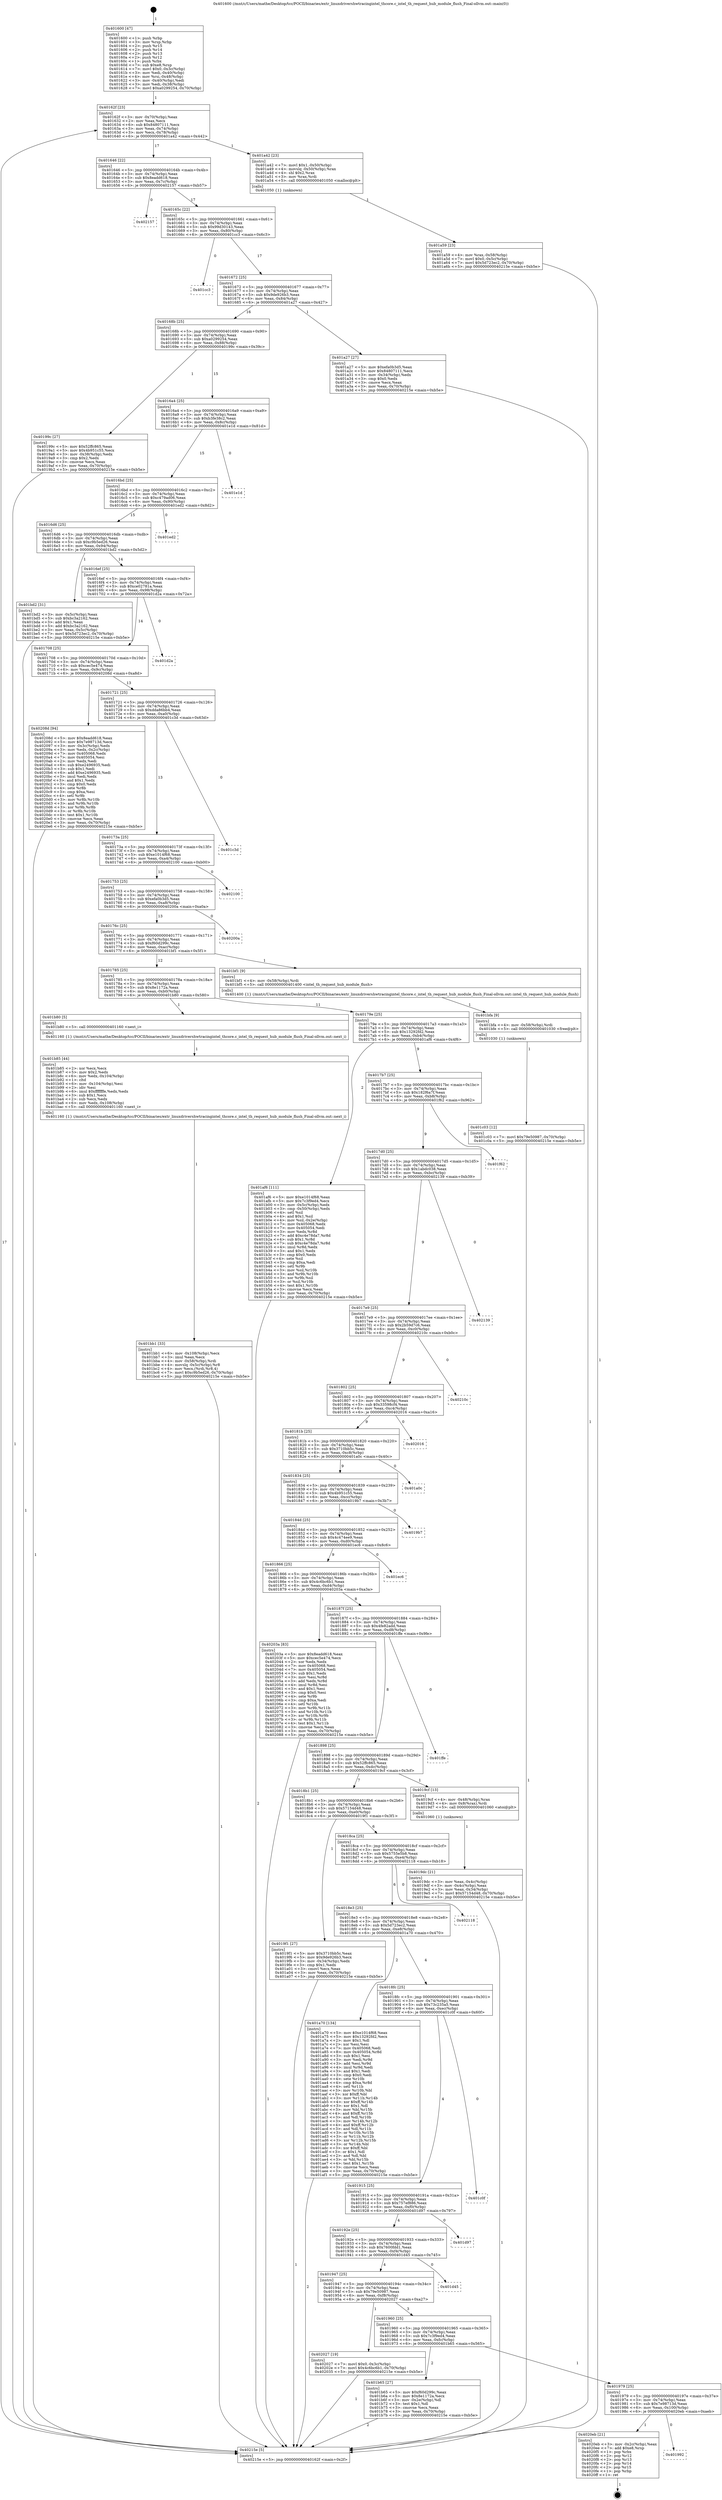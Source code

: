 digraph "0x401600" {
  label = "0x401600 (/mnt/c/Users/mathe/Desktop/tcc/POCII/binaries/extr_linuxdrivershwtracingintel_thcore.c_intel_th_request_hub_module_flush_Final-ollvm.out::main(0))"
  labelloc = "t"
  node[shape=record]

  Entry [label="",width=0.3,height=0.3,shape=circle,fillcolor=black,style=filled]
  "0x40162f" [label="{
     0x40162f [23]\l
     | [instrs]\l
     &nbsp;&nbsp;0x40162f \<+3\>: mov -0x70(%rbp),%eax\l
     &nbsp;&nbsp;0x401632 \<+2\>: mov %eax,%ecx\l
     &nbsp;&nbsp;0x401634 \<+6\>: sub $0x84807111,%ecx\l
     &nbsp;&nbsp;0x40163a \<+3\>: mov %eax,-0x74(%rbp)\l
     &nbsp;&nbsp;0x40163d \<+3\>: mov %ecx,-0x78(%rbp)\l
     &nbsp;&nbsp;0x401640 \<+6\>: je 0000000000401a42 \<main+0x442\>\l
  }"]
  "0x401a42" [label="{
     0x401a42 [23]\l
     | [instrs]\l
     &nbsp;&nbsp;0x401a42 \<+7\>: movl $0x1,-0x50(%rbp)\l
     &nbsp;&nbsp;0x401a49 \<+4\>: movslq -0x50(%rbp),%rax\l
     &nbsp;&nbsp;0x401a4d \<+4\>: shl $0x2,%rax\l
     &nbsp;&nbsp;0x401a51 \<+3\>: mov %rax,%rdi\l
     &nbsp;&nbsp;0x401a54 \<+5\>: call 0000000000401050 \<malloc@plt\>\l
     | [calls]\l
     &nbsp;&nbsp;0x401050 \{1\} (unknown)\l
  }"]
  "0x401646" [label="{
     0x401646 [22]\l
     | [instrs]\l
     &nbsp;&nbsp;0x401646 \<+5\>: jmp 000000000040164b \<main+0x4b\>\l
     &nbsp;&nbsp;0x40164b \<+3\>: mov -0x74(%rbp),%eax\l
     &nbsp;&nbsp;0x40164e \<+5\>: sub $0x8eadd618,%eax\l
     &nbsp;&nbsp;0x401653 \<+3\>: mov %eax,-0x7c(%rbp)\l
     &nbsp;&nbsp;0x401656 \<+6\>: je 0000000000402157 \<main+0xb57\>\l
  }"]
  Exit [label="",width=0.3,height=0.3,shape=circle,fillcolor=black,style=filled,peripheries=2]
  "0x402157" [label="{
     0x402157\l
  }", style=dashed]
  "0x40165c" [label="{
     0x40165c [22]\l
     | [instrs]\l
     &nbsp;&nbsp;0x40165c \<+5\>: jmp 0000000000401661 \<main+0x61\>\l
     &nbsp;&nbsp;0x401661 \<+3\>: mov -0x74(%rbp),%eax\l
     &nbsp;&nbsp;0x401664 \<+5\>: sub $0x99d30143,%eax\l
     &nbsp;&nbsp;0x401669 \<+3\>: mov %eax,-0x80(%rbp)\l
     &nbsp;&nbsp;0x40166c \<+6\>: je 0000000000401cc3 \<main+0x6c3\>\l
  }"]
  "0x401992" [label="{
     0x401992\l
  }", style=dashed]
  "0x401cc3" [label="{
     0x401cc3\l
  }", style=dashed]
  "0x401672" [label="{
     0x401672 [25]\l
     | [instrs]\l
     &nbsp;&nbsp;0x401672 \<+5\>: jmp 0000000000401677 \<main+0x77\>\l
     &nbsp;&nbsp;0x401677 \<+3\>: mov -0x74(%rbp),%eax\l
     &nbsp;&nbsp;0x40167a \<+5\>: sub $0x9de926b3,%eax\l
     &nbsp;&nbsp;0x40167f \<+6\>: mov %eax,-0x84(%rbp)\l
     &nbsp;&nbsp;0x401685 \<+6\>: je 0000000000401a27 \<main+0x427\>\l
  }"]
  "0x4020eb" [label="{
     0x4020eb [21]\l
     | [instrs]\l
     &nbsp;&nbsp;0x4020eb \<+3\>: mov -0x2c(%rbp),%eax\l
     &nbsp;&nbsp;0x4020ee \<+7\>: add $0xe8,%rsp\l
     &nbsp;&nbsp;0x4020f5 \<+1\>: pop %rbx\l
     &nbsp;&nbsp;0x4020f6 \<+2\>: pop %r12\l
     &nbsp;&nbsp;0x4020f8 \<+2\>: pop %r13\l
     &nbsp;&nbsp;0x4020fa \<+2\>: pop %r14\l
     &nbsp;&nbsp;0x4020fc \<+2\>: pop %r15\l
     &nbsp;&nbsp;0x4020fe \<+1\>: pop %rbp\l
     &nbsp;&nbsp;0x4020ff \<+1\>: ret\l
  }"]
  "0x401a27" [label="{
     0x401a27 [27]\l
     | [instrs]\l
     &nbsp;&nbsp;0x401a27 \<+5\>: mov $0xefa0b3d5,%eax\l
     &nbsp;&nbsp;0x401a2c \<+5\>: mov $0x84807111,%ecx\l
     &nbsp;&nbsp;0x401a31 \<+3\>: mov -0x34(%rbp),%edx\l
     &nbsp;&nbsp;0x401a34 \<+3\>: cmp $0x0,%edx\l
     &nbsp;&nbsp;0x401a37 \<+3\>: cmove %ecx,%eax\l
     &nbsp;&nbsp;0x401a3a \<+3\>: mov %eax,-0x70(%rbp)\l
     &nbsp;&nbsp;0x401a3d \<+5\>: jmp 000000000040215e \<main+0xb5e\>\l
  }"]
  "0x40168b" [label="{
     0x40168b [25]\l
     | [instrs]\l
     &nbsp;&nbsp;0x40168b \<+5\>: jmp 0000000000401690 \<main+0x90\>\l
     &nbsp;&nbsp;0x401690 \<+3\>: mov -0x74(%rbp),%eax\l
     &nbsp;&nbsp;0x401693 \<+5\>: sub $0xa0299254,%eax\l
     &nbsp;&nbsp;0x401698 \<+6\>: mov %eax,-0x88(%rbp)\l
     &nbsp;&nbsp;0x40169e \<+6\>: je 000000000040199c \<main+0x39c\>\l
  }"]
  "0x401c03" [label="{
     0x401c03 [12]\l
     | [instrs]\l
     &nbsp;&nbsp;0x401c03 \<+7\>: movl $0x79e50987,-0x70(%rbp)\l
     &nbsp;&nbsp;0x401c0a \<+5\>: jmp 000000000040215e \<main+0xb5e\>\l
  }"]
  "0x40199c" [label="{
     0x40199c [27]\l
     | [instrs]\l
     &nbsp;&nbsp;0x40199c \<+5\>: mov $0x52ffc865,%eax\l
     &nbsp;&nbsp;0x4019a1 \<+5\>: mov $0x4b951c55,%ecx\l
     &nbsp;&nbsp;0x4019a6 \<+3\>: mov -0x38(%rbp),%edx\l
     &nbsp;&nbsp;0x4019a9 \<+3\>: cmp $0x2,%edx\l
     &nbsp;&nbsp;0x4019ac \<+3\>: cmovne %ecx,%eax\l
     &nbsp;&nbsp;0x4019af \<+3\>: mov %eax,-0x70(%rbp)\l
     &nbsp;&nbsp;0x4019b2 \<+5\>: jmp 000000000040215e \<main+0xb5e\>\l
  }"]
  "0x4016a4" [label="{
     0x4016a4 [25]\l
     | [instrs]\l
     &nbsp;&nbsp;0x4016a4 \<+5\>: jmp 00000000004016a9 \<main+0xa9\>\l
     &nbsp;&nbsp;0x4016a9 \<+3\>: mov -0x74(%rbp),%eax\l
     &nbsp;&nbsp;0x4016ac \<+5\>: sub $0xb3fe38c2,%eax\l
     &nbsp;&nbsp;0x4016b1 \<+6\>: mov %eax,-0x8c(%rbp)\l
     &nbsp;&nbsp;0x4016b7 \<+6\>: je 0000000000401e1d \<main+0x81d\>\l
  }"]
  "0x40215e" [label="{
     0x40215e [5]\l
     | [instrs]\l
     &nbsp;&nbsp;0x40215e \<+5\>: jmp 000000000040162f \<main+0x2f\>\l
  }"]
  "0x401600" [label="{
     0x401600 [47]\l
     | [instrs]\l
     &nbsp;&nbsp;0x401600 \<+1\>: push %rbp\l
     &nbsp;&nbsp;0x401601 \<+3\>: mov %rsp,%rbp\l
     &nbsp;&nbsp;0x401604 \<+2\>: push %r15\l
     &nbsp;&nbsp;0x401606 \<+2\>: push %r14\l
     &nbsp;&nbsp;0x401608 \<+2\>: push %r13\l
     &nbsp;&nbsp;0x40160a \<+2\>: push %r12\l
     &nbsp;&nbsp;0x40160c \<+1\>: push %rbx\l
     &nbsp;&nbsp;0x40160d \<+7\>: sub $0xe8,%rsp\l
     &nbsp;&nbsp;0x401614 \<+7\>: movl $0x0,-0x3c(%rbp)\l
     &nbsp;&nbsp;0x40161b \<+3\>: mov %edi,-0x40(%rbp)\l
     &nbsp;&nbsp;0x40161e \<+4\>: mov %rsi,-0x48(%rbp)\l
     &nbsp;&nbsp;0x401622 \<+3\>: mov -0x40(%rbp),%edi\l
     &nbsp;&nbsp;0x401625 \<+3\>: mov %edi,-0x38(%rbp)\l
     &nbsp;&nbsp;0x401628 \<+7\>: movl $0xa0299254,-0x70(%rbp)\l
  }"]
  "0x401bfa" [label="{
     0x401bfa [9]\l
     | [instrs]\l
     &nbsp;&nbsp;0x401bfa \<+4\>: mov -0x58(%rbp),%rdi\l
     &nbsp;&nbsp;0x401bfe \<+5\>: call 0000000000401030 \<free@plt\>\l
     | [calls]\l
     &nbsp;&nbsp;0x401030 \{1\} (unknown)\l
  }"]
  "0x401e1d" [label="{
     0x401e1d\l
  }", style=dashed]
  "0x4016bd" [label="{
     0x4016bd [25]\l
     | [instrs]\l
     &nbsp;&nbsp;0x4016bd \<+5\>: jmp 00000000004016c2 \<main+0xc2\>\l
     &nbsp;&nbsp;0x4016c2 \<+3\>: mov -0x74(%rbp),%eax\l
     &nbsp;&nbsp;0x4016c5 \<+5\>: sub $0xc479ad06,%eax\l
     &nbsp;&nbsp;0x4016ca \<+6\>: mov %eax,-0x90(%rbp)\l
     &nbsp;&nbsp;0x4016d0 \<+6\>: je 0000000000401ed2 \<main+0x8d2\>\l
  }"]
  "0x401bb1" [label="{
     0x401bb1 [33]\l
     | [instrs]\l
     &nbsp;&nbsp;0x401bb1 \<+6\>: mov -0x108(%rbp),%ecx\l
     &nbsp;&nbsp;0x401bb7 \<+3\>: imul %eax,%ecx\l
     &nbsp;&nbsp;0x401bba \<+4\>: mov -0x58(%rbp),%rdi\l
     &nbsp;&nbsp;0x401bbe \<+4\>: movslq -0x5c(%rbp),%r8\l
     &nbsp;&nbsp;0x401bc2 \<+4\>: mov %ecx,(%rdi,%r8,4)\l
     &nbsp;&nbsp;0x401bc6 \<+7\>: movl $0xc9b5ed26,-0x70(%rbp)\l
     &nbsp;&nbsp;0x401bcd \<+5\>: jmp 000000000040215e \<main+0xb5e\>\l
  }"]
  "0x401ed2" [label="{
     0x401ed2\l
  }", style=dashed]
  "0x4016d6" [label="{
     0x4016d6 [25]\l
     | [instrs]\l
     &nbsp;&nbsp;0x4016d6 \<+5\>: jmp 00000000004016db \<main+0xdb\>\l
     &nbsp;&nbsp;0x4016db \<+3\>: mov -0x74(%rbp),%eax\l
     &nbsp;&nbsp;0x4016de \<+5\>: sub $0xc9b5ed26,%eax\l
     &nbsp;&nbsp;0x4016e3 \<+6\>: mov %eax,-0x94(%rbp)\l
     &nbsp;&nbsp;0x4016e9 \<+6\>: je 0000000000401bd2 \<main+0x5d2\>\l
  }"]
  "0x401b85" [label="{
     0x401b85 [44]\l
     | [instrs]\l
     &nbsp;&nbsp;0x401b85 \<+2\>: xor %ecx,%ecx\l
     &nbsp;&nbsp;0x401b87 \<+5\>: mov $0x2,%edx\l
     &nbsp;&nbsp;0x401b8c \<+6\>: mov %edx,-0x104(%rbp)\l
     &nbsp;&nbsp;0x401b92 \<+1\>: cltd\l
     &nbsp;&nbsp;0x401b93 \<+6\>: mov -0x104(%rbp),%esi\l
     &nbsp;&nbsp;0x401b99 \<+2\>: idiv %esi\l
     &nbsp;&nbsp;0x401b9b \<+6\>: imul $0xfffffffe,%edx,%edx\l
     &nbsp;&nbsp;0x401ba1 \<+3\>: sub $0x1,%ecx\l
     &nbsp;&nbsp;0x401ba4 \<+2\>: sub %ecx,%edx\l
     &nbsp;&nbsp;0x401ba6 \<+6\>: mov %edx,-0x108(%rbp)\l
     &nbsp;&nbsp;0x401bac \<+5\>: call 0000000000401160 \<next_i\>\l
     | [calls]\l
     &nbsp;&nbsp;0x401160 \{1\} (/mnt/c/Users/mathe/Desktop/tcc/POCII/binaries/extr_linuxdrivershwtracingintel_thcore.c_intel_th_request_hub_module_flush_Final-ollvm.out::next_i)\l
  }"]
  "0x401bd2" [label="{
     0x401bd2 [31]\l
     | [instrs]\l
     &nbsp;&nbsp;0x401bd2 \<+3\>: mov -0x5c(%rbp),%eax\l
     &nbsp;&nbsp;0x401bd5 \<+5\>: sub $0xbc3a2162,%eax\l
     &nbsp;&nbsp;0x401bda \<+3\>: add $0x1,%eax\l
     &nbsp;&nbsp;0x401bdd \<+5\>: add $0xbc3a2162,%eax\l
     &nbsp;&nbsp;0x401be2 \<+3\>: mov %eax,-0x5c(%rbp)\l
     &nbsp;&nbsp;0x401be5 \<+7\>: movl $0x5d723ec2,-0x70(%rbp)\l
     &nbsp;&nbsp;0x401bec \<+5\>: jmp 000000000040215e \<main+0xb5e\>\l
  }"]
  "0x4016ef" [label="{
     0x4016ef [25]\l
     | [instrs]\l
     &nbsp;&nbsp;0x4016ef \<+5\>: jmp 00000000004016f4 \<main+0xf4\>\l
     &nbsp;&nbsp;0x4016f4 \<+3\>: mov -0x74(%rbp),%eax\l
     &nbsp;&nbsp;0x4016f7 \<+5\>: sub $0xce02781a,%eax\l
     &nbsp;&nbsp;0x4016fc \<+6\>: mov %eax,-0x98(%rbp)\l
     &nbsp;&nbsp;0x401702 \<+6\>: je 0000000000401d2a \<main+0x72a\>\l
  }"]
  "0x401979" [label="{
     0x401979 [25]\l
     | [instrs]\l
     &nbsp;&nbsp;0x401979 \<+5\>: jmp 000000000040197e \<main+0x37e\>\l
     &nbsp;&nbsp;0x40197e \<+3\>: mov -0x74(%rbp),%eax\l
     &nbsp;&nbsp;0x401981 \<+5\>: sub $0x7e98713d,%eax\l
     &nbsp;&nbsp;0x401986 \<+6\>: mov %eax,-0x100(%rbp)\l
     &nbsp;&nbsp;0x40198c \<+6\>: je 00000000004020eb \<main+0xaeb\>\l
  }"]
  "0x401d2a" [label="{
     0x401d2a\l
  }", style=dashed]
  "0x401708" [label="{
     0x401708 [25]\l
     | [instrs]\l
     &nbsp;&nbsp;0x401708 \<+5\>: jmp 000000000040170d \<main+0x10d\>\l
     &nbsp;&nbsp;0x40170d \<+3\>: mov -0x74(%rbp),%eax\l
     &nbsp;&nbsp;0x401710 \<+5\>: sub $0xcec5e474,%eax\l
     &nbsp;&nbsp;0x401715 \<+6\>: mov %eax,-0x9c(%rbp)\l
     &nbsp;&nbsp;0x40171b \<+6\>: je 000000000040208d \<main+0xa8d\>\l
  }"]
  "0x401b65" [label="{
     0x401b65 [27]\l
     | [instrs]\l
     &nbsp;&nbsp;0x401b65 \<+5\>: mov $0xf60d299c,%eax\l
     &nbsp;&nbsp;0x401b6a \<+5\>: mov $0x8e1172a,%ecx\l
     &nbsp;&nbsp;0x401b6f \<+3\>: mov -0x2e(%rbp),%dl\l
     &nbsp;&nbsp;0x401b72 \<+3\>: test $0x1,%dl\l
     &nbsp;&nbsp;0x401b75 \<+3\>: cmovne %ecx,%eax\l
     &nbsp;&nbsp;0x401b78 \<+3\>: mov %eax,-0x70(%rbp)\l
     &nbsp;&nbsp;0x401b7b \<+5\>: jmp 000000000040215e \<main+0xb5e\>\l
  }"]
  "0x40208d" [label="{
     0x40208d [94]\l
     | [instrs]\l
     &nbsp;&nbsp;0x40208d \<+5\>: mov $0x8eadd618,%eax\l
     &nbsp;&nbsp;0x402092 \<+5\>: mov $0x7e98713d,%ecx\l
     &nbsp;&nbsp;0x402097 \<+3\>: mov -0x3c(%rbp),%edx\l
     &nbsp;&nbsp;0x40209a \<+3\>: mov %edx,-0x2c(%rbp)\l
     &nbsp;&nbsp;0x40209d \<+7\>: mov 0x405068,%edx\l
     &nbsp;&nbsp;0x4020a4 \<+7\>: mov 0x405054,%esi\l
     &nbsp;&nbsp;0x4020ab \<+2\>: mov %edx,%edi\l
     &nbsp;&nbsp;0x4020ad \<+6\>: sub $0xe2496935,%edi\l
     &nbsp;&nbsp;0x4020b3 \<+3\>: sub $0x1,%edi\l
     &nbsp;&nbsp;0x4020b6 \<+6\>: add $0xe2496935,%edi\l
     &nbsp;&nbsp;0x4020bc \<+3\>: imul %edi,%edx\l
     &nbsp;&nbsp;0x4020bf \<+3\>: and $0x1,%edx\l
     &nbsp;&nbsp;0x4020c2 \<+3\>: cmp $0x0,%edx\l
     &nbsp;&nbsp;0x4020c5 \<+4\>: sete %r8b\l
     &nbsp;&nbsp;0x4020c9 \<+3\>: cmp $0xa,%esi\l
     &nbsp;&nbsp;0x4020cc \<+4\>: setl %r9b\l
     &nbsp;&nbsp;0x4020d0 \<+3\>: mov %r8b,%r10b\l
     &nbsp;&nbsp;0x4020d3 \<+3\>: and %r9b,%r10b\l
     &nbsp;&nbsp;0x4020d6 \<+3\>: xor %r9b,%r8b\l
     &nbsp;&nbsp;0x4020d9 \<+3\>: or %r8b,%r10b\l
     &nbsp;&nbsp;0x4020dc \<+4\>: test $0x1,%r10b\l
     &nbsp;&nbsp;0x4020e0 \<+3\>: cmovne %ecx,%eax\l
     &nbsp;&nbsp;0x4020e3 \<+3\>: mov %eax,-0x70(%rbp)\l
     &nbsp;&nbsp;0x4020e6 \<+5\>: jmp 000000000040215e \<main+0xb5e\>\l
  }"]
  "0x401721" [label="{
     0x401721 [25]\l
     | [instrs]\l
     &nbsp;&nbsp;0x401721 \<+5\>: jmp 0000000000401726 \<main+0x126\>\l
     &nbsp;&nbsp;0x401726 \<+3\>: mov -0x74(%rbp),%eax\l
     &nbsp;&nbsp;0x401729 \<+5\>: sub $0xdda86bb4,%eax\l
     &nbsp;&nbsp;0x40172e \<+6\>: mov %eax,-0xa0(%rbp)\l
     &nbsp;&nbsp;0x401734 \<+6\>: je 0000000000401c3d \<main+0x63d\>\l
  }"]
  "0x401960" [label="{
     0x401960 [25]\l
     | [instrs]\l
     &nbsp;&nbsp;0x401960 \<+5\>: jmp 0000000000401965 \<main+0x365\>\l
     &nbsp;&nbsp;0x401965 \<+3\>: mov -0x74(%rbp),%eax\l
     &nbsp;&nbsp;0x401968 \<+5\>: sub $0x7c3f9ed4,%eax\l
     &nbsp;&nbsp;0x40196d \<+6\>: mov %eax,-0xfc(%rbp)\l
     &nbsp;&nbsp;0x401973 \<+6\>: je 0000000000401b65 \<main+0x565\>\l
  }"]
  "0x401c3d" [label="{
     0x401c3d\l
  }", style=dashed]
  "0x40173a" [label="{
     0x40173a [25]\l
     | [instrs]\l
     &nbsp;&nbsp;0x40173a \<+5\>: jmp 000000000040173f \<main+0x13f\>\l
     &nbsp;&nbsp;0x40173f \<+3\>: mov -0x74(%rbp),%eax\l
     &nbsp;&nbsp;0x401742 \<+5\>: sub $0xe1014f68,%eax\l
     &nbsp;&nbsp;0x401747 \<+6\>: mov %eax,-0xa4(%rbp)\l
     &nbsp;&nbsp;0x40174d \<+6\>: je 0000000000402100 \<main+0xb00\>\l
  }"]
  "0x402027" [label="{
     0x402027 [19]\l
     | [instrs]\l
     &nbsp;&nbsp;0x402027 \<+7\>: movl $0x0,-0x3c(%rbp)\l
     &nbsp;&nbsp;0x40202e \<+7\>: movl $0x4c6bc6b1,-0x70(%rbp)\l
     &nbsp;&nbsp;0x402035 \<+5\>: jmp 000000000040215e \<main+0xb5e\>\l
  }"]
  "0x402100" [label="{
     0x402100\l
  }", style=dashed]
  "0x401753" [label="{
     0x401753 [25]\l
     | [instrs]\l
     &nbsp;&nbsp;0x401753 \<+5\>: jmp 0000000000401758 \<main+0x158\>\l
     &nbsp;&nbsp;0x401758 \<+3\>: mov -0x74(%rbp),%eax\l
     &nbsp;&nbsp;0x40175b \<+5\>: sub $0xefa0b3d5,%eax\l
     &nbsp;&nbsp;0x401760 \<+6\>: mov %eax,-0xa8(%rbp)\l
     &nbsp;&nbsp;0x401766 \<+6\>: je 000000000040200a \<main+0xa0a\>\l
  }"]
  "0x401947" [label="{
     0x401947 [25]\l
     | [instrs]\l
     &nbsp;&nbsp;0x401947 \<+5\>: jmp 000000000040194c \<main+0x34c\>\l
     &nbsp;&nbsp;0x40194c \<+3\>: mov -0x74(%rbp),%eax\l
     &nbsp;&nbsp;0x40194f \<+5\>: sub $0x79e50987,%eax\l
     &nbsp;&nbsp;0x401954 \<+6\>: mov %eax,-0xf8(%rbp)\l
     &nbsp;&nbsp;0x40195a \<+6\>: je 0000000000402027 \<main+0xa27\>\l
  }"]
  "0x40200a" [label="{
     0x40200a\l
  }", style=dashed]
  "0x40176c" [label="{
     0x40176c [25]\l
     | [instrs]\l
     &nbsp;&nbsp;0x40176c \<+5\>: jmp 0000000000401771 \<main+0x171\>\l
     &nbsp;&nbsp;0x401771 \<+3\>: mov -0x74(%rbp),%eax\l
     &nbsp;&nbsp;0x401774 \<+5\>: sub $0xf60d299c,%eax\l
     &nbsp;&nbsp;0x401779 \<+6\>: mov %eax,-0xac(%rbp)\l
     &nbsp;&nbsp;0x40177f \<+6\>: je 0000000000401bf1 \<main+0x5f1\>\l
  }"]
  "0x401d45" [label="{
     0x401d45\l
  }", style=dashed]
  "0x401bf1" [label="{
     0x401bf1 [9]\l
     | [instrs]\l
     &nbsp;&nbsp;0x401bf1 \<+4\>: mov -0x58(%rbp),%rdi\l
     &nbsp;&nbsp;0x401bf5 \<+5\>: call 0000000000401400 \<intel_th_request_hub_module_flush\>\l
     | [calls]\l
     &nbsp;&nbsp;0x401400 \{1\} (/mnt/c/Users/mathe/Desktop/tcc/POCII/binaries/extr_linuxdrivershwtracingintel_thcore.c_intel_th_request_hub_module_flush_Final-ollvm.out::intel_th_request_hub_module_flush)\l
  }"]
  "0x401785" [label="{
     0x401785 [25]\l
     | [instrs]\l
     &nbsp;&nbsp;0x401785 \<+5\>: jmp 000000000040178a \<main+0x18a\>\l
     &nbsp;&nbsp;0x40178a \<+3\>: mov -0x74(%rbp),%eax\l
     &nbsp;&nbsp;0x40178d \<+5\>: sub $0x8e1172a,%eax\l
     &nbsp;&nbsp;0x401792 \<+6\>: mov %eax,-0xb0(%rbp)\l
     &nbsp;&nbsp;0x401798 \<+6\>: je 0000000000401b80 \<main+0x580\>\l
  }"]
  "0x40192e" [label="{
     0x40192e [25]\l
     | [instrs]\l
     &nbsp;&nbsp;0x40192e \<+5\>: jmp 0000000000401933 \<main+0x333\>\l
     &nbsp;&nbsp;0x401933 \<+3\>: mov -0x74(%rbp),%eax\l
     &nbsp;&nbsp;0x401936 \<+5\>: sub $0x7600fdd1,%eax\l
     &nbsp;&nbsp;0x40193b \<+6\>: mov %eax,-0xf4(%rbp)\l
     &nbsp;&nbsp;0x401941 \<+6\>: je 0000000000401d45 \<main+0x745\>\l
  }"]
  "0x401b80" [label="{
     0x401b80 [5]\l
     | [instrs]\l
     &nbsp;&nbsp;0x401b80 \<+5\>: call 0000000000401160 \<next_i\>\l
     | [calls]\l
     &nbsp;&nbsp;0x401160 \{1\} (/mnt/c/Users/mathe/Desktop/tcc/POCII/binaries/extr_linuxdrivershwtracingintel_thcore.c_intel_th_request_hub_module_flush_Final-ollvm.out::next_i)\l
  }"]
  "0x40179e" [label="{
     0x40179e [25]\l
     | [instrs]\l
     &nbsp;&nbsp;0x40179e \<+5\>: jmp 00000000004017a3 \<main+0x1a3\>\l
     &nbsp;&nbsp;0x4017a3 \<+3\>: mov -0x74(%rbp),%eax\l
     &nbsp;&nbsp;0x4017a6 \<+5\>: sub $0x13292fd2,%eax\l
     &nbsp;&nbsp;0x4017ab \<+6\>: mov %eax,-0xb4(%rbp)\l
     &nbsp;&nbsp;0x4017b1 \<+6\>: je 0000000000401af6 \<main+0x4f6\>\l
  }"]
  "0x401d97" [label="{
     0x401d97\l
  }", style=dashed]
  "0x401af6" [label="{
     0x401af6 [111]\l
     | [instrs]\l
     &nbsp;&nbsp;0x401af6 \<+5\>: mov $0xe1014f68,%eax\l
     &nbsp;&nbsp;0x401afb \<+5\>: mov $0x7c3f9ed4,%ecx\l
     &nbsp;&nbsp;0x401b00 \<+3\>: mov -0x5c(%rbp),%edx\l
     &nbsp;&nbsp;0x401b03 \<+3\>: cmp -0x50(%rbp),%edx\l
     &nbsp;&nbsp;0x401b06 \<+4\>: setl %sil\l
     &nbsp;&nbsp;0x401b0a \<+4\>: and $0x1,%sil\l
     &nbsp;&nbsp;0x401b0e \<+4\>: mov %sil,-0x2e(%rbp)\l
     &nbsp;&nbsp;0x401b12 \<+7\>: mov 0x405068,%edx\l
     &nbsp;&nbsp;0x401b19 \<+7\>: mov 0x405054,%edi\l
     &nbsp;&nbsp;0x401b20 \<+3\>: mov %edx,%r8d\l
     &nbsp;&nbsp;0x401b23 \<+7\>: add $0xc4e78da7,%r8d\l
     &nbsp;&nbsp;0x401b2a \<+4\>: sub $0x1,%r8d\l
     &nbsp;&nbsp;0x401b2e \<+7\>: sub $0xc4e78da7,%r8d\l
     &nbsp;&nbsp;0x401b35 \<+4\>: imul %r8d,%edx\l
     &nbsp;&nbsp;0x401b39 \<+3\>: and $0x1,%edx\l
     &nbsp;&nbsp;0x401b3c \<+3\>: cmp $0x0,%edx\l
     &nbsp;&nbsp;0x401b3f \<+4\>: sete %sil\l
     &nbsp;&nbsp;0x401b43 \<+3\>: cmp $0xa,%edi\l
     &nbsp;&nbsp;0x401b46 \<+4\>: setl %r9b\l
     &nbsp;&nbsp;0x401b4a \<+3\>: mov %sil,%r10b\l
     &nbsp;&nbsp;0x401b4d \<+3\>: and %r9b,%r10b\l
     &nbsp;&nbsp;0x401b50 \<+3\>: xor %r9b,%sil\l
     &nbsp;&nbsp;0x401b53 \<+3\>: or %sil,%r10b\l
     &nbsp;&nbsp;0x401b56 \<+4\>: test $0x1,%r10b\l
     &nbsp;&nbsp;0x401b5a \<+3\>: cmovne %ecx,%eax\l
     &nbsp;&nbsp;0x401b5d \<+3\>: mov %eax,-0x70(%rbp)\l
     &nbsp;&nbsp;0x401b60 \<+5\>: jmp 000000000040215e \<main+0xb5e\>\l
  }"]
  "0x4017b7" [label="{
     0x4017b7 [25]\l
     | [instrs]\l
     &nbsp;&nbsp;0x4017b7 \<+5\>: jmp 00000000004017bc \<main+0x1bc\>\l
     &nbsp;&nbsp;0x4017bc \<+3\>: mov -0x74(%rbp),%eax\l
     &nbsp;&nbsp;0x4017bf \<+5\>: sub $0x182f6a7f,%eax\l
     &nbsp;&nbsp;0x4017c4 \<+6\>: mov %eax,-0xb8(%rbp)\l
     &nbsp;&nbsp;0x4017ca \<+6\>: je 0000000000401f62 \<main+0x962\>\l
  }"]
  "0x401915" [label="{
     0x401915 [25]\l
     | [instrs]\l
     &nbsp;&nbsp;0x401915 \<+5\>: jmp 000000000040191a \<main+0x31a\>\l
     &nbsp;&nbsp;0x40191a \<+3\>: mov -0x74(%rbp),%eax\l
     &nbsp;&nbsp;0x40191d \<+5\>: sub $0x757ef886,%eax\l
     &nbsp;&nbsp;0x401922 \<+6\>: mov %eax,-0xf0(%rbp)\l
     &nbsp;&nbsp;0x401928 \<+6\>: je 0000000000401d97 \<main+0x797\>\l
  }"]
  "0x401f62" [label="{
     0x401f62\l
  }", style=dashed]
  "0x4017d0" [label="{
     0x4017d0 [25]\l
     | [instrs]\l
     &nbsp;&nbsp;0x4017d0 \<+5\>: jmp 00000000004017d5 \<main+0x1d5\>\l
     &nbsp;&nbsp;0x4017d5 \<+3\>: mov -0x74(%rbp),%eax\l
     &nbsp;&nbsp;0x4017d8 \<+5\>: sub $0x1abdc038,%eax\l
     &nbsp;&nbsp;0x4017dd \<+6\>: mov %eax,-0xbc(%rbp)\l
     &nbsp;&nbsp;0x4017e3 \<+6\>: je 0000000000402139 \<main+0xb39\>\l
  }"]
  "0x401c0f" [label="{
     0x401c0f\l
  }", style=dashed]
  "0x402139" [label="{
     0x402139\l
  }", style=dashed]
  "0x4017e9" [label="{
     0x4017e9 [25]\l
     | [instrs]\l
     &nbsp;&nbsp;0x4017e9 \<+5\>: jmp 00000000004017ee \<main+0x1ee\>\l
     &nbsp;&nbsp;0x4017ee \<+3\>: mov -0x74(%rbp),%eax\l
     &nbsp;&nbsp;0x4017f1 \<+5\>: sub $0x2b59d7c6,%eax\l
     &nbsp;&nbsp;0x4017f6 \<+6\>: mov %eax,-0xc0(%rbp)\l
     &nbsp;&nbsp;0x4017fc \<+6\>: je 000000000040210c \<main+0xb0c\>\l
  }"]
  "0x4018fc" [label="{
     0x4018fc [25]\l
     | [instrs]\l
     &nbsp;&nbsp;0x4018fc \<+5\>: jmp 0000000000401901 \<main+0x301\>\l
     &nbsp;&nbsp;0x401901 \<+3\>: mov -0x74(%rbp),%eax\l
     &nbsp;&nbsp;0x401904 \<+5\>: sub $0x73c235a5,%eax\l
     &nbsp;&nbsp;0x401909 \<+6\>: mov %eax,-0xec(%rbp)\l
     &nbsp;&nbsp;0x40190f \<+6\>: je 0000000000401c0f \<main+0x60f\>\l
  }"]
  "0x40210c" [label="{
     0x40210c\l
  }", style=dashed]
  "0x401802" [label="{
     0x401802 [25]\l
     | [instrs]\l
     &nbsp;&nbsp;0x401802 \<+5\>: jmp 0000000000401807 \<main+0x207\>\l
     &nbsp;&nbsp;0x401807 \<+3\>: mov -0x74(%rbp),%eax\l
     &nbsp;&nbsp;0x40180a \<+5\>: sub $0x33598cf4,%eax\l
     &nbsp;&nbsp;0x40180f \<+6\>: mov %eax,-0xc4(%rbp)\l
     &nbsp;&nbsp;0x401815 \<+6\>: je 0000000000402016 \<main+0xa16\>\l
  }"]
  "0x401a70" [label="{
     0x401a70 [134]\l
     | [instrs]\l
     &nbsp;&nbsp;0x401a70 \<+5\>: mov $0xe1014f68,%eax\l
     &nbsp;&nbsp;0x401a75 \<+5\>: mov $0x13292fd2,%ecx\l
     &nbsp;&nbsp;0x401a7a \<+2\>: mov $0x1,%dl\l
     &nbsp;&nbsp;0x401a7c \<+2\>: xor %esi,%esi\l
     &nbsp;&nbsp;0x401a7e \<+7\>: mov 0x405068,%edi\l
     &nbsp;&nbsp;0x401a85 \<+8\>: mov 0x405054,%r8d\l
     &nbsp;&nbsp;0x401a8d \<+3\>: sub $0x1,%esi\l
     &nbsp;&nbsp;0x401a90 \<+3\>: mov %edi,%r9d\l
     &nbsp;&nbsp;0x401a93 \<+3\>: add %esi,%r9d\l
     &nbsp;&nbsp;0x401a96 \<+4\>: imul %r9d,%edi\l
     &nbsp;&nbsp;0x401a9a \<+3\>: and $0x1,%edi\l
     &nbsp;&nbsp;0x401a9d \<+3\>: cmp $0x0,%edi\l
     &nbsp;&nbsp;0x401aa0 \<+4\>: sete %r10b\l
     &nbsp;&nbsp;0x401aa4 \<+4\>: cmp $0xa,%r8d\l
     &nbsp;&nbsp;0x401aa8 \<+4\>: setl %r11b\l
     &nbsp;&nbsp;0x401aac \<+3\>: mov %r10b,%bl\l
     &nbsp;&nbsp;0x401aaf \<+3\>: xor $0xff,%bl\l
     &nbsp;&nbsp;0x401ab2 \<+3\>: mov %r11b,%r14b\l
     &nbsp;&nbsp;0x401ab5 \<+4\>: xor $0xff,%r14b\l
     &nbsp;&nbsp;0x401ab9 \<+3\>: xor $0x1,%dl\l
     &nbsp;&nbsp;0x401abc \<+3\>: mov %bl,%r15b\l
     &nbsp;&nbsp;0x401abf \<+4\>: and $0xff,%r15b\l
     &nbsp;&nbsp;0x401ac3 \<+3\>: and %dl,%r10b\l
     &nbsp;&nbsp;0x401ac6 \<+3\>: mov %r14b,%r12b\l
     &nbsp;&nbsp;0x401ac9 \<+4\>: and $0xff,%r12b\l
     &nbsp;&nbsp;0x401acd \<+3\>: and %dl,%r11b\l
     &nbsp;&nbsp;0x401ad0 \<+3\>: or %r10b,%r15b\l
     &nbsp;&nbsp;0x401ad3 \<+3\>: or %r11b,%r12b\l
     &nbsp;&nbsp;0x401ad6 \<+3\>: xor %r12b,%r15b\l
     &nbsp;&nbsp;0x401ad9 \<+3\>: or %r14b,%bl\l
     &nbsp;&nbsp;0x401adc \<+3\>: xor $0xff,%bl\l
     &nbsp;&nbsp;0x401adf \<+3\>: or $0x1,%dl\l
     &nbsp;&nbsp;0x401ae2 \<+2\>: and %dl,%bl\l
     &nbsp;&nbsp;0x401ae4 \<+3\>: or %bl,%r15b\l
     &nbsp;&nbsp;0x401ae7 \<+4\>: test $0x1,%r15b\l
     &nbsp;&nbsp;0x401aeb \<+3\>: cmovne %ecx,%eax\l
     &nbsp;&nbsp;0x401aee \<+3\>: mov %eax,-0x70(%rbp)\l
     &nbsp;&nbsp;0x401af1 \<+5\>: jmp 000000000040215e \<main+0xb5e\>\l
  }"]
  "0x402016" [label="{
     0x402016\l
  }", style=dashed]
  "0x40181b" [label="{
     0x40181b [25]\l
     | [instrs]\l
     &nbsp;&nbsp;0x40181b \<+5\>: jmp 0000000000401820 \<main+0x220\>\l
     &nbsp;&nbsp;0x401820 \<+3\>: mov -0x74(%rbp),%eax\l
     &nbsp;&nbsp;0x401823 \<+5\>: sub $0x3710bb5c,%eax\l
     &nbsp;&nbsp;0x401828 \<+6\>: mov %eax,-0xc8(%rbp)\l
     &nbsp;&nbsp;0x40182e \<+6\>: je 0000000000401a0c \<main+0x40c\>\l
  }"]
  "0x4018e3" [label="{
     0x4018e3 [25]\l
     | [instrs]\l
     &nbsp;&nbsp;0x4018e3 \<+5\>: jmp 00000000004018e8 \<main+0x2e8\>\l
     &nbsp;&nbsp;0x4018e8 \<+3\>: mov -0x74(%rbp),%eax\l
     &nbsp;&nbsp;0x4018eb \<+5\>: sub $0x5d723ec2,%eax\l
     &nbsp;&nbsp;0x4018f0 \<+6\>: mov %eax,-0xe8(%rbp)\l
     &nbsp;&nbsp;0x4018f6 \<+6\>: je 0000000000401a70 \<main+0x470\>\l
  }"]
  "0x401a0c" [label="{
     0x401a0c\l
  }", style=dashed]
  "0x401834" [label="{
     0x401834 [25]\l
     | [instrs]\l
     &nbsp;&nbsp;0x401834 \<+5\>: jmp 0000000000401839 \<main+0x239\>\l
     &nbsp;&nbsp;0x401839 \<+3\>: mov -0x74(%rbp),%eax\l
     &nbsp;&nbsp;0x40183c \<+5\>: sub $0x4b951c55,%eax\l
     &nbsp;&nbsp;0x401841 \<+6\>: mov %eax,-0xcc(%rbp)\l
     &nbsp;&nbsp;0x401847 \<+6\>: je 00000000004019b7 \<main+0x3b7\>\l
  }"]
  "0x402118" [label="{
     0x402118\l
  }", style=dashed]
  "0x4019b7" [label="{
     0x4019b7\l
  }", style=dashed]
  "0x40184d" [label="{
     0x40184d [25]\l
     | [instrs]\l
     &nbsp;&nbsp;0x40184d \<+5\>: jmp 0000000000401852 \<main+0x252\>\l
     &nbsp;&nbsp;0x401852 \<+3\>: mov -0x74(%rbp),%eax\l
     &nbsp;&nbsp;0x401855 \<+5\>: sub $0x4c474ee9,%eax\l
     &nbsp;&nbsp;0x40185a \<+6\>: mov %eax,-0xd0(%rbp)\l
     &nbsp;&nbsp;0x401860 \<+6\>: je 0000000000401ec6 \<main+0x8c6\>\l
  }"]
  "0x401a59" [label="{
     0x401a59 [23]\l
     | [instrs]\l
     &nbsp;&nbsp;0x401a59 \<+4\>: mov %rax,-0x58(%rbp)\l
     &nbsp;&nbsp;0x401a5d \<+7\>: movl $0x0,-0x5c(%rbp)\l
     &nbsp;&nbsp;0x401a64 \<+7\>: movl $0x5d723ec2,-0x70(%rbp)\l
     &nbsp;&nbsp;0x401a6b \<+5\>: jmp 000000000040215e \<main+0xb5e\>\l
  }"]
  "0x401ec6" [label="{
     0x401ec6\l
  }", style=dashed]
  "0x401866" [label="{
     0x401866 [25]\l
     | [instrs]\l
     &nbsp;&nbsp;0x401866 \<+5\>: jmp 000000000040186b \<main+0x26b\>\l
     &nbsp;&nbsp;0x40186b \<+3\>: mov -0x74(%rbp),%eax\l
     &nbsp;&nbsp;0x40186e \<+5\>: sub $0x4c6bc6b1,%eax\l
     &nbsp;&nbsp;0x401873 \<+6\>: mov %eax,-0xd4(%rbp)\l
     &nbsp;&nbsp;0x401879 \<+6\>: je 000000000040203a \<main+0xa3a\>\l
  }"]
  "0x4018ca" [label="{
     0x4018ca [25]\l
     | [instrs]\l
     &nbsp;&nbsp;0x4018ca \<+5\>: jmp 00000000004018cf \<main+0x2cf\>\l
     &nbsp;&nbsp;0x4018cf \<+3\>: mov -0x74(%rbp),%eax\l
     &nbsp;&nbsp;0x4018d2 \<+5\>: sub $0x5755e5b8,%eax\l
     &nbsp;&nbsp;0x4018d7 \<+6\>: mov %eax,-0xe4(%rbp)\l
     &nbsp;&nbsp;0x4018dd \<+6\>: je 0000000000402118 \<main+0xb18\>\l
  }"]
  "0x40203a" [label="{
     0x40203a [83]\l
     | [instrs]\l
     &nbsp;&nbsp;0x40203a \<+5\>: mov $0x8eadd618,%eax\l
     &nbsp;&nbsp;0x40203f \<+5\>: mov $0xcec5e474,%ecx\l
     &nbsp;&nbsp;0x402044 \<+2\>: xor %edx,%edx\l
     &nbsp;&nbsp;0x402046 \<+7\>: mov 0x405068,%esi\l
     &nbsp;&nbsp;0x40204d \<+7\>: mov 0x405054,%edi\l
     &nbsp;&nbsp;0x402054 \<+3\>: sub $0x1,%edx\l
     &nbsp;&nbsp;0x402057 \<+3\>: mov %esi,%r8d\l
     &nbsp;&nbsp;0x40205a \<+3\>: add %edx,%r8d\l
     &nbsp;&nbsp;0x40205d \<+4\>: imul %r8d,%esi\l
     &nbsp;&nbsp;0x402061 \<+3\>: and $0x1,%esi\l
     &nbsp;&nbsp;0x402064 \<+3\>: cmp $0x0,%esi\l
     &nbsp;&nbsp;0x402067 \<+4\>: sete %r9b\l
     &nbsp;&nbsp;0x40206b \<+3\>: cmp $0xa,%edi\l
     &nbsp;&nbsp;0x40206e \<+4\>: setl %r10b\l
     &nbsp;&nbsp;0x402072 \<+3\>: mov %r9b,%r11b\l
     &nbsp;&nbsp;0x402075 \<+3\>: and %r10b,%r11b\l
     &nbsp;&nbsp;0x402078 \<+3\>: xor %r10b,%r9b\l
     &nbsp;&nbsp;0x40207b \<+3\>: or %r9b,%r11b\l
     &nbsp;&nbsp;0x40207e \<+4\>: test $0x1,%r11b\l
     &nbsp;&nbsp;0x402082 \<+3\>: cmovne %ecx,%eax\l
     &nbsp;&nbsp;0x402085 \<+3\>: mov %eax,-0x70(%rbp)\l
     &nbsp;&nbsp;0x402088 \<+5\>: jmp 000000000040215e \<main+0xb5e\>\l
  }"]
  "0x40187f" [label="{
     0x40187f [25]\l
     | [instrs]\l
     &nbsp;&nbsp;0x40187f \<+5\>: jmp 0000000000401884 \<main+0x284\>\l
     &nbsp;&nbsp;0x401884 \<+3\>: mov -0x74(%rbp),%eax\l
     &nbsp;&nbsp;0x401887 \<+5\>: sub $0x4fe82add,%eax\l
     &nbsp;&nbsp;0x40188c \<+6\>: mov %eax,-0xd8(%rbp)\l
     &nbsp;&nbsp;0x401892 \<+6\>: je 0000000000401ffe \<main+0x9fe\>\l
  }"]
  "0x4019f1" [label="{
     0x4019f1 [27]\l
     | [instrs]\l
     &nbsp;&nbsp;0x4019f1 \<+5\>: mov $0x3710bb5c,%eax\l
     &nbsp;&nbsp;0x4019f6 \<+5\>: mov $0x9de926b3,%ecx\l
     &nbsp;&nbsp;0x4019fb \<+3\>: mov -0x34(%rbp),%edx\l
     &nbsp;&nbsp;0x4019fe \<+3\>: cmp $0x1,%edx\l
     &nbsp;&nbsp;0x401a01 \<+3\>: cmovl %ecx,%eax\l
     &nbsp;&nbsp;0x401a04 \<+3\>: mov %eax,-0x70(%rbp)\l
     &nbsp;&nbsp;0x401a07 \<+5\>: jmp 000000000040215e \<main+0xb5e\>\l
  }"]
  "0x401ffe" [label="{
     0x401ffe\l
  }", style=dashed]
  "0x401898" [label="{
     0x401898 [25]\l
     | [instrs]\l
     &nbsp;&nbsp;0x401898 \<+5\>: jmp 000000000040189d \<main+0x29d\>\l
     &nbsp;&nbsp;0x40189d \<+3\>: mov -0x74(%rbp),%eax\l
     &nbsp;&nbsp;0x4018a0 \<+5\>: sub $0x52ffc865,%eax\l
     &nbsp;&nbsp;0x4018a5 \<+6\>: mov %eax,-0xdc(%rbp)\l
     &nbsp;&nbsp;0x4018ab \<+6\>: je 00000000004019cf \<main+0x3cf\>\l
  }"]
  "0x4019dc" [label="{
     0x4019dc [21]\l
     | [instrs]\l
     &nbsp;&nbsp;0x4019dc \<+3\>: mov %eax,-0x4c(%rbp)\l
     &nbsp;&nbsp;0x4019df \<+3\>: mov -0x4c(%rbp),%eax\l
     &nbsp;&nbsp;0x4019e2 \<+3\>: mov %eax,-0x34(%rbp)\l
     &nbsp;&nbsp;0x4019e5 \<+7\>: movl $0x57154d48,-0x70(%rbp)\l
     &nbsp;&nbsp;0x4019ec \<+5\>: jmp 000000000040215e \<main+0xb5e\>\l
  }"]
  "0x4019cf" [label="{
     0x4019cf [13]\l
     | [instrs]\l
     &nbsp;&nbsp;0x4019cf \<+4\>: mov -0x48(%rbp),%rax\l
     &nbsp;&nbsp;0x4019d3 \<+4\>: mov 0x8(%rax),%rdi\l
     &nbsp;&nbsp;0x4019d7 \<+5\>: call 0000000000401060 \<atoi@plt\>\l
     | [calls]\l
     &nbsp;&nbsp;0x401060 \{1\} (unknown)\l
  }"]
  "0x4018b1" [label="{
     0x4018b1 [25]\l
     | [instrs]\l
     &nbsp;&nbsp;0x4018b1 \<+5\>: jmp 00000000004018b6 \<main+0x2b6\>\l
     &nbsp;&nbsp;0x4018b6 \<+3\>: mov -0x74(%rbp),%eax\l
     &nbsp;&nbsp;0x4018b9 \<+5\>: sub $0x57154d48,%eax\l
     &nbsp;&nbsp;0x4018be \<+6\>: mov %eax,-0xe0(%rbp)\l
     &nbsp;&nbsp;0x4018c4 \<+6\>: je 00000000004019f1 \<main+0x3f1\>\l
  }"]
  Entry -> "0x401600" [label=" 1"]
  "0x40162f" -> "0x401a42" [label=" 1"]
  "0x40162f" -> "0x401646" [label=" 17"]
  "0x4020eb" -> Exit [label=" 1"]
  "0x401646" -> "0x402157" [label=" 0"]
  "0x401646" -> "0x40165c" [label=" 17"]
  "0x401979" -> "0x401992" [label=" 0"]
  "0x40165c" -> "0x401cc3" [label=" 0"]
  "0x40165c" -> "0x401672" [label=" 17"]
  "0x401979" -> "0x4020eb" [label=" 1"]
  "0x401672" -> "0x401a27" [label=" 1"]
  "0x401672" -> "0x40168b" [label=" 16"]
  "0x40208d" -> "0x40215e" [label=" 1"]
  "0x40168b" -> "0x40199c" [label=" 1"]
  "0x40168b" -> "0x4016a4" [label=" 15"]
  "0x40199c" -> "0x40215e" [label=" 1"]
  "0x401600" -> "0x40162f" [label=" 1"]
  "0x40215e" -> "0x40162f" [label=" 17"]
  "0x40203a" -> "0x40215e" [label=" 1"]
  "0x4016a4" -> "0x401e1d" [label=" 0"]
  "0x4016a4" -> "0x4016bd" [label=" 15"]
  "0x402027" -> "0x40215e" [label=" 1"]
  "0x4016bd" -> "0x401ed2" [label=" 0"]
  "0x4016bd" -> "0x4016d6" [label=" 15"]
  "0x401c03" -> "0x40215e" [label=" 1"]
  "0x4016d6" -> "0x401bd2" [label=" 1"]
  "0x4016d6" -> "0x4016ef" [label=" 14"]
  "0x401bfa" -> "0x401c03" [label=" 1"]
  "0x4016ef" -> "0x401d2a" [label=" 0"]
  "0x4016ef" -> "0x401708" [label=" 14"]
  "0x401bf1" -> "0x401bfa" [label=" 1"]
  "0x401708" -> "0x40208d" [label=" 1"]
  "0x401708" -> "0x401721" [label=" 13"]
  "0x401bd2" -> "0x40215e" [label=" 1"]
  "0x401721" -> "0x401c3d" [label=" 0"]
  "0x401721" -> "0x40173a" [label=" 13"]
  "0x401b85" -> "0x401bb1" [label=" 1"]
  "0x40173a" -> "0x402100" [label=" 0"]
  "0x40173a" -> "0x401753" [label=" 13"]
  "0x401b80" -> "0x401b85" [label=" 1"]
  "0x401753" -> "0x40200a" [label=" 0"]
  "0x401753" -> "0x40176c" [label=" 13"]
  "0x401960" -> "0x401979" [label=" 1"]
  "0x40176c" -> "0x401bf1" [label=" 1"]
  "0x40176c" -> "0x401785" [label=" 12"]
  "0x401960" -> "0x401b65" [label=" 2"]
  "0x401785" -> "0x401b80" [label=" 1"]
  "0x401785" -> "0x40179e" [label=" 11"]
  "0x401947" -> "0x401960" [label=" 3"]
  "0x40179e" -> "0x401af6" [label=" 2"]
  "0x40179e" -> "0x4017b7" [label=" 9"]
  "0x401947" -> "0x402027" [label=" 1"]
  "0x4017b7" -> "0x401f62" [label=" 0"]
  "0x4017b7" -> "0x4017d0" [label=" 9"]
  "0x40192e" -> "0x401947" [label=" 4"]
  "0x4017d0" -> "0x402139" [label=" 0"]
  "0x4017d0" -> "0x4017e9" [label=" 9"]
  "0x40192e" -> "0x401d45" [label=" 0"]
  "0x4017e9" -> "0x40210c" [label=" 0"]
  "0x4017e9" -> "0x401802" [label=" 9"]
  "0x401915" -> "0x40192e" [label=" 4"]
  "0x401802" -> "0x402016" [label=" 0"]
  "0x401802" -> "0x40181b" [label=" 9"]
  "0x401915" -> "0x401d97" [label=" 0"]
  "0x40181b" -> "0x401a0c" [label=" 0"]
  "0x40181b" -> "0x401834" [label=" 9"]
  "0x4018fc" -> "0x401915" [label=" 4"]
  "0x401834" -> "0x4019b7" [label=" 0"]
  "0x401834" -> "0x40184d" [label=" 9"]
  "0x4018fc" -> "0x401c0f" [label=" 0"]
  "0x40184d" -> "0x401ec6" [label=" 0"]
  "0x40184d" -> "0x401866" [label=" 9"]
  "0x401af6" -> "0x40215e" [label=" 2"]
  "0x401866" -> "0x40203a" [label=" 1"]
  "0x401866" -> "0x40187f" [label=" 8"]
  "0x401a70" -> "0x40215e" [label=" 2"]
  "0x40187f" -> "0x401ffe" [label=" 0"]
  "0x40187f" -> "0x401898" [label=" 8"]
  "0x4018e3" -> "0x4018fc" [label=" 4"]
  "0x401898" -> "0x4019cf" [label=" 1"]
  "0x401898" -> "0x4018b1" [label=" 7"]
  "0x4019cf" -> "0x4019dc" [label=" 1"]
  "0x4019dc" -> "0x40215e" [label=" 1"]
  "0x4018e3" -> "0x401a70" [label=" 2"]
  "0x4018b1" -> "0x4019f1" [label=" 1"]
  "0x4018b1" -> "0x4018ca" [label=" 6"]
  "0x4019f1" -> "0x40215e" [label=" 1"]
  "0x401a27" -> "0x40215e" [label=" 1"]
  "0x401a42" -> "0x401a59" [label=" 1"]
  "0x401a59" -> "0x40215e" [label=" 1"]
  "0x401bb1" -> "0x40215e" [label=" 1"]
  "0x4018ca" -> "0x402118" [label=" 0"]
  "0x4018ca" -> "0x4018e3" [label=" 6"]
  "0x401b65" -> "0x40215e" [label=" 2"]
}
